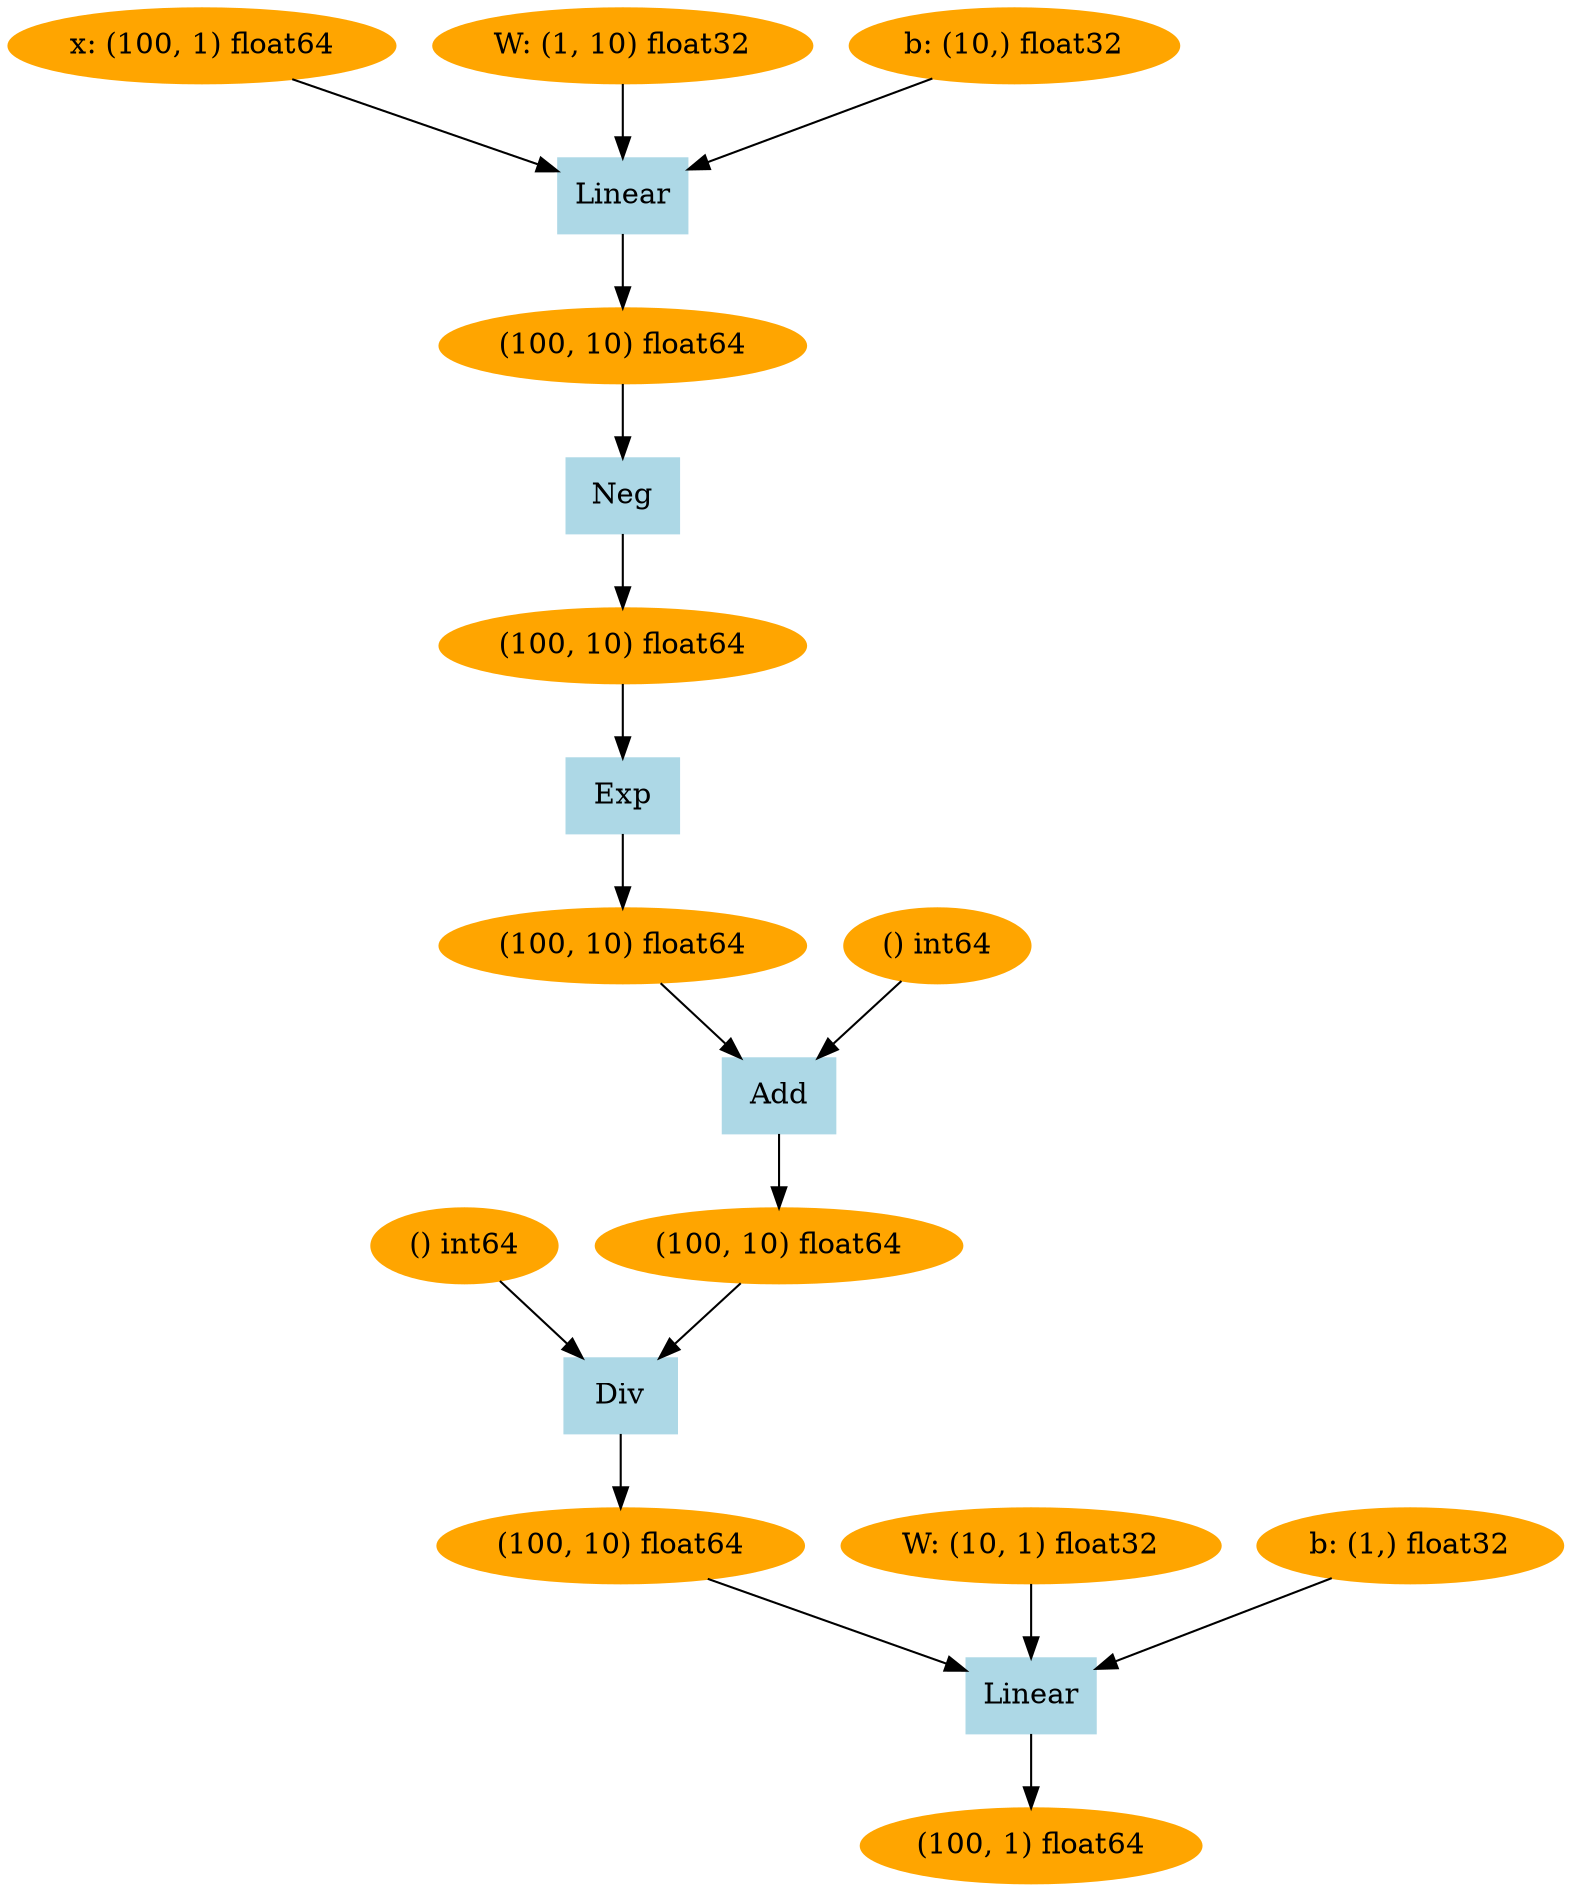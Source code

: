 digraph g {
4374562512 [label="(100, 1) float64", color=orange, style=filled]
4362554832 [label="Linear", color=lightblue, style=filled, shape=box]
4361518416 -> 4362554832
4373484432 -> 4362554832
4316862352 -> 4362554832
4362554832 -> 4374562512
4361518416 [label="(100, 10) float64", color=orange, style=filled]
4373484432 [label="W: (10, 1) float32", color=orange, style=filled]
4316862352 [label="b: (1,) float32", color=orange, style=filled]
4368207696 [label="Div", color=lightblue, style=filled, shape=box]
4355284496 -> 4368207696
4373855888 -> 4368207696
4368207696 -> 4361518416
4355284496 [label="() int64", color=orange, style=filled]
4373855888 [label="(100, 10) float64", color=orange, style=filled]
4373541456 [label="Add", color=lightblue, style=filled, shape=box]
4368114448 -> 4373541456
4373541648 -> 4373541456
4373541456 -> 4373855888
4368114448 [label="(100, 10) float64", color=orange, style=filled]
4373541648 [label="() int64", color=orange, style=filled]
4367247568 [label="Exp", color=lightblue, style=filled, shape=box]
4361253648 -> 4367247568
4367247568 -> 4368114448
4361253648 [label="(100, 10) float64", color=orange, style=filled]
4366177040 [label="Neg", color=lightblue, style=filled, shape=box]
4373856208 -> 4366177040
4366177040 -> 4361253648
4373856208 [label="(100, 10) float64", color=orange, style=filled]
4372021136 [label="Linear", color=lightblue, style=filled, shape=box]
4361783824 -> 4372021136
4361694288 -> 4372021136
4373930832 -> 4372021136
4372021136 -> 4373856208
4361783824 [label="x: (100, 1) float64", color=orange, style=filled]
4361694288 [label="W: (1, 10) float32", color=orange, style=filled]
4373930832 [label="b: (10,) float32", color=orange, style=filled]
}